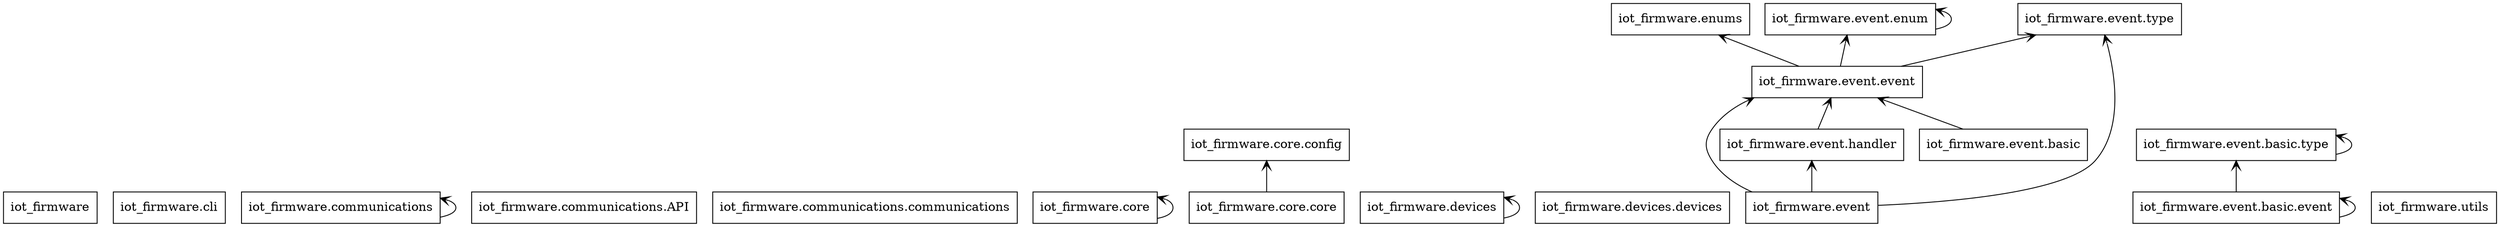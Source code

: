 digraph "packages" {
rankdir=BT
charset="utf-8"
"iot_firmware" [color="black", label="iot_firmware", shape="box", style="solid"];
"iot_firmware.cli" [color="black", label="iot_firmware.cli", shape="box", style="solid"];
"iot_firmware.communications" [color="black", label="iot_firmware.communications", shape="box", style="solid"];
"iot_firmware.communications.API" [color="black", label="iot_firmware.communications.API", shape="box", style="solid"];
"iot_firmware.communications.communications" [color="black", label="iot_firmware.communications.communications", shape="box", style="solid"];
"iot_firmware.core" [color="black", label="iot_firmware.core", shape="box", style="solid"];
"iot_firmware.core.config" [color="black", label="iot_firmware.core.config", shape="box", style="solid"];
"iot_firmware.core.core" [color="black", label="iot_firmware.core.core", shape="box", style="solid"];
"iot_firmware.devices" [color="black", label="iot_firmware.devices", shape="box", style="solid"];
"iot_firmware.devices.devices" [color="black", label="iot_firmware.devices.devices", shape="box", style="solid"];
"iot_firmware.enums" [color="black", label="iot_firmware.enums", shape="box", style="solid"];
"iot_firmware.event" [color="black", label="iot_firmware.event", shape="box", style="solid"];
"iot_firmware.event.basic" [color="black", label="iot_firmware.event.basic", shape="box", style="solid"];
"iot_firmware.event.basic.event" [color="black", label="iot_firmware.event.basic.event", shape="box", style="solid"];
"iot_firmware.event.basic.type" [color="black", label="iot_firmware.event.basic.type", shape="box", style="solid"];
"iot_firmware.event.enum" [color="black", label="iot_firmware.event.enum", shape="box", style="solid"];
"iot_firmware.event.event" [color="black", label="iot_firmware.event.event", shape="box", style="solid"];
"iot_firmware.event.handler" [color="black", label="iot_firmware.event.handler", shape="box", style="solid"];
"iot_firmware.event.type" [color="black", label="iot_firmware.event.type", shape="box", style="solid"];
"iot_firmware.utils" [color="black", label="iot_firmware.utils", shape="box", style="solid"];
"iot_firmware.communications" -> "iot_firmware.communications" [arrowhead="open", arrowtail="none"];
"iot_firmware.core" -> "iot_firmware.core" [arrowhead="open", arrowtail="none"];
"iot_firmware.core.core" -> "iot_firmware.core.config" [arrowhead="open", arrowtail="none"];
"iot_firmware.devices" -> "iot_firmware.devices" [arrowhead="open", arrowtail="none"];
"iot_firmware.event" -> "iot_firmware.event.event" [arrowhead="open", arrowtail="none"];
"iot_firmware.event" -> "iot_firmware.event.handler" [arrowhead="open", arrowtail="none"];
"iot_firmware.event" -> "iot_firmware.event.type" [arrowhead="open", arrowtail="none"];
"iot_firmware.event.basic" -> "iot_firmware.event.event" [arrowhead="open", arrowtail="none"];
"iot_firmware.event.basic.event" -> "iot_firmware.event.basic.event" [arrowhead="open", arrowtail="none"];
"iot_firmware.event.basic.event" -> "iot_firmware.event.basic.type" [arrowhead="open", arrowtail="none"];
"iot_firmware.event.basic.type" -> "iot_firmware.event.basic.type" [arrowhead="open", arrowtail="none"];
"iot_firmware.event.enum" -> "iot_firmware.event.enum" [arrowhead="open", arrowtail="none"];
"iot_firmware.event.event" -> "iot_firmware.enums" [arrowhead="open", arrowtail="none"];
"iot_firmware.event.event" -> "iot_firmware.event.enum" [arrowhead="open", arrowtail="none"];
"iot_firmware.event.event" -> "iot_firmware.event.type" [arrowhead="open", arrowtail="none"];
"iot_firmware.event.handler" -> "iot_firmware.event.event" [arrowhead="open", arrowtail="none"];
}
